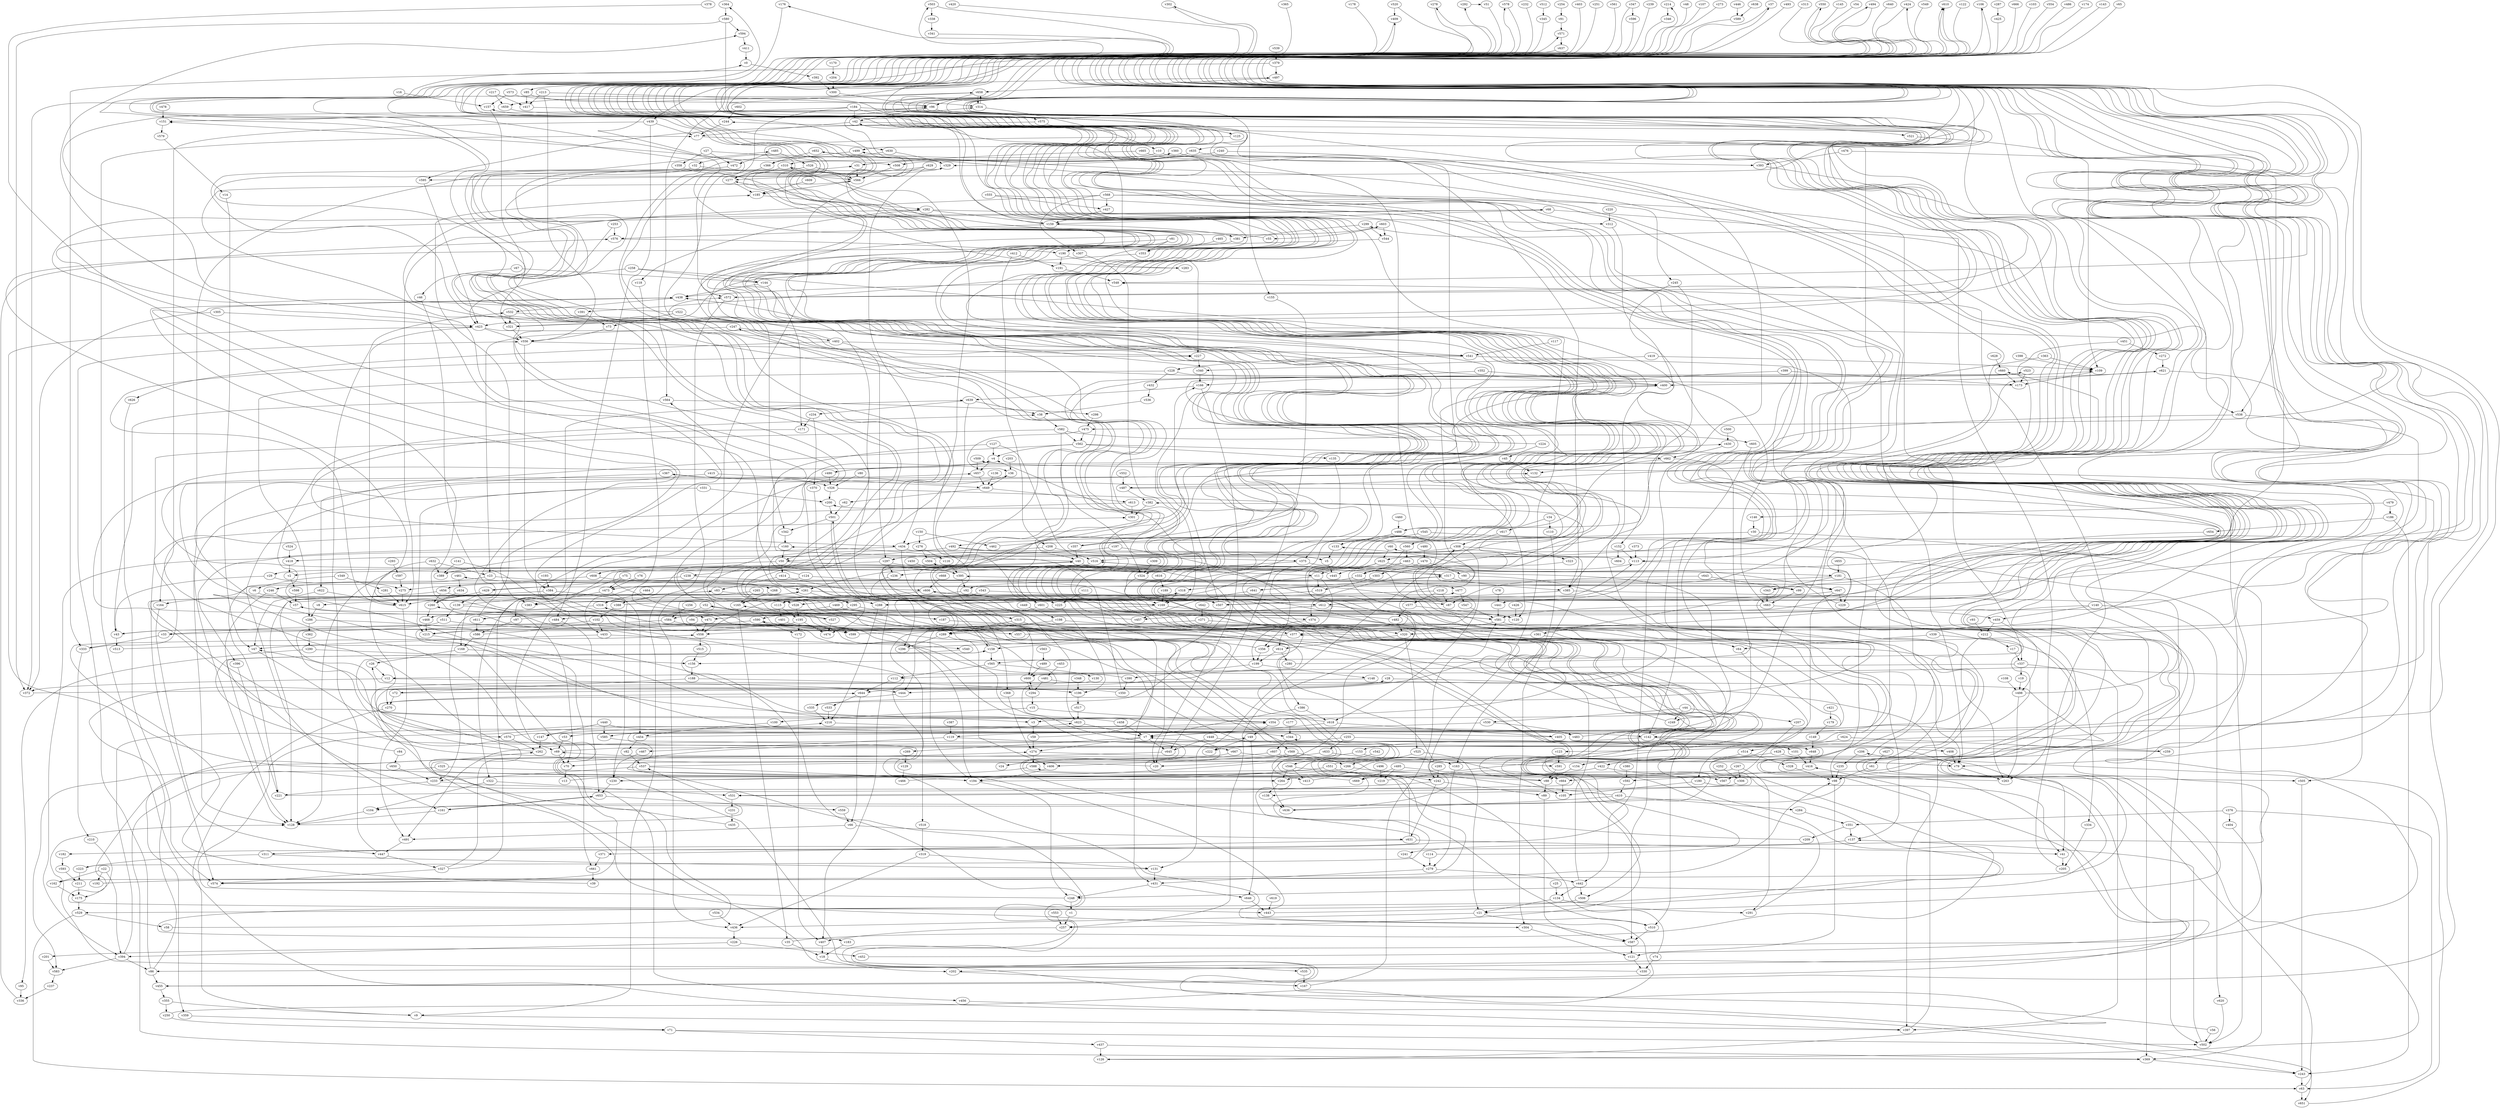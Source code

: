 // Benchmark game 991 - 670 vertices
// time_bound: 255
// targets: v458
digraph G {
    v0 [name="v0", player=0];
    v1 [name="v1", player=1];
    v2 [name="v2", player=0];
    v3 [name="v3", player=0];
    v4 [name="v4", player=0];
    v5 [name="v5", player=0];
    v6 [name="v6", player=0];
    v7 [name="v7", player=0];
    v8 [name="v8", player=1];
    v9 [name="v9", player=1];
    v10 [name="v10", player=1];
    v11 [name="v11", player=1];
    v12 [name="v12", player=1];
    v13 [name="v13", player=1];
    v14 [name="v14", player=0];
    v15 [name="v15", player=0];
    v16 [name="v16", player=1];
    v17 [name="v17", player=1];
    v18 [name="v18", player=1];
    v19 [name="v19", player=1];
    v20 [name="v20", player=0];
    v21 [name="v21", player=0];
    v22 [name="v22", player=1];
    v23 [name="v23", player=1];
    v24 [name="v24", player=1];
    v25 [name="v25", player=0];
    v26 [name="v26", player=0];
    v27 [name="v27", player=0];
    v28 [name="v28", player=0];
    v29 [name="v29", player=1];
    v30 [name="v30", player=1];
    v31 [name="v31", player=0];
    v32 [name="v32", player=1];
    v33 [name="v33", player=1];
    v34 [name="v34", player=0];
    v35 [name="v35", player=1];
    v36 [name="v36", player=1];
    v37 [name="v37", player=0];
    v38 [name="v38", player=1];
    v39 [name="v39", player=1];
    v40 [name="v40", player=0];
    v41 [name="v41", player=0];
    v42 [name="v42", player=1];
    v43 [name="v43", player=1];
    v44 [name="v44", player=0];
    v45 [name="v45", player=0];
    v46 [name="v46", player=0];
    v47 [name="v47", player=1];
    v48 [name="v48", player=0];
    v49 [name="v49", player=0];
    v50 [name="v50", player=1];
    v51 [name="v51", player=0];
    v52 [name="v52", player=1];
    v53 [name="v53", player=1];
    v54 [name="v54", player=0];
    v55 [name="v55", player=0];
    v56 [name="v56", player=1];
    v57 [name="v57", player=0];
    v58 [name="v58", player=0];
    v59 [name="v59", player=0];
    v60 [name="v60", player=1];
    v61 [name="v61", player=1];
    v62 [name="v62", player=0];
    v63 [name="v63", player=1];
    v64 [name="v64", player=0];
    v65 [name="v65", player=1];
    v66 [name="v66", player=0];
    v67 [name="v67", player=1];
    v68 [name="v68", player=1];
    v69 [name="v69", player=1];
    v70 [name="v70", player=1];
    v71 [name="v71", player=0];
    v72 [name="v72", player=1];
    v73 [name="v73", player=0];
    v74 [name="v74", player=1];
    v75 [name="v75", player=1];
    v76 [name="v76", player=0];
    v77 [name="v77", player=1];
    v78 [name="v78", player=0];
    v79 [name="v79", player=0];
    v80 [name="v80", player=1];
    v81 [name="v81", player=0];
    v82 [name="v82", player=1];
    v83 [name="v83", player=0];
    v84 [name="v84", player=0];
    v85 [name="v85", player=0];
    v86 [name="v86", player=1];
    v87 [name="v87", player=1];
    v88 [name="v88", player=1];
    v89 [name="v89", player=0];
    v90 [name="v90", player=0];
    v91 [name="v91", player=1];
    v92 [name="v92", player=1];
    v93 [name="v93", player=1];
    v94 [name="v94", player=1];
    v95 [name="v95", player=0];
    v96 [name="v96", player=1];
    v97 [name="v97", player=0];
    v98 [name="v98", player=0];
    v99 [name="v99", player=0];
    v100 [name="v100", player=1];
    v101 [name="v101", player=1];
    v102 [name="v102", player=1];
    v103 [name="v103", player=1];
    v104 [name="v104", player=1];
    v105 [name="v105", player=1];
    v106 [name="v106", player=1];
    v107 [name="v107", player=1];
    v108 [name="v108", player=1];
    v109 [name="v109", player=1];
    v110 [name="v110", player=1];
    v111 [name="v111", player=0];
    v112 [name="v112", player=1];
    v113 [name="v113", player=1];
    v114 [name="v114", player=1];
    v115 [name="v115", player=1];
    v116 [name="v116", player=1];
    v117 [name="v117", player=0];
    v118 [name="v118", player=0];
    v119 [name="v119", player=1];
    v120 [name="v120", player=1];
    v121 [name="v121", player=1];
    v122 [name="v122", player=1];
    v123 [name="v123", player=1];
    v124 [name="v124", player=0];
    v125 [name="v125", player=1];
    v126 [name="v126", player=0];
    v127 [name="v127", player=1];
    v128 [name="v128", player=0];
    v129 [name="v129", player=1];
    v130 [name="v130", player=0];
    v131 [name="v131", player=0];
    v132 [name="v132", player=0];
    v133 [name="v133", player=1];
    v134 [name="v134", player=0];
    v135 [name="v135", player=0];
    v136 [name="v136", player=1];
    v137 [name="v137", player=0];
    v138 [name="v138", player=0];
    v139 [name="v139", player=0];
    v140 [name="v140", player=1];
    v141 [name="v141", player=0];
    v142 [name="v142", player=1];
    v143 [name="v143", player=1];
    v144 [name="v144", player=1];
    v145 [name="v145", player=1];
    v146 [name="v146", player=0];
    v147 [name="v147", player=1];
    v148 [name="v148", player=0];
    v149 [name="v149", player=0];
    v150 [name="v150", player=0];
    v151 [name="v151", player=1];
    v152 [name="v152", player=1];
    v153 [name="v153", player=1];
    v154 [name="v154", player=0];
    v155 [name="v155", player=0];
    v156 [name="v156", player=0];
    v157 [name="v157", player=0];
    v158 [name="v158", player=0];
    v159 [name="v159", player=1];
    v160 [name="v160", player=1];
    v161 [name="v161", player=0];
    v162 [name="v162", player=1];
    v163 [name="v163", player=1];
    v164 [name="v164", player=0];
    v165 [name="v165", player=0];
    v166 [name="v166", player=0];
    v167 [name="v167", player=0];
    v168 [name="v168", player=0];
    v169 [name="v169", player=0];
    v170 [name="v170", player=1];
    v171 [name="v171", player=0];
    v172 [name="v172", player=0];
    v173 [name="v173", player=1];
    v174 [name="v174", player=0];
    v175 [name="v175", player=0];
    v176 [name="v176", player=1];
    v177 [name="v177", player=0];
    v178 [name="v178", player=0];
    v179 [name="v179", player=1];
    v180 [name="v180", player=0];
    v181 [name="v181", player=0];
    v182 [name="v182", player=1];
    v183 [name="v183", player=1];
    v184 [name="v184", player=0];
    v185 [name="v185", player=1];
    v186 [name="v186", player=0];
    v187 [name="v187", player=1];
    v188 [name="v188", player=0];
    v189 [name="v189", player=0];
    v190 [name="v190", player=1];
    v191 [name="v191", player=1];
    v192 [name="v192", player=0];
    v193 [name="v193", player=1];
    v194 [name="v194", player=1];
    v195 [name="v195", player=0];
    v196 [name="v196", player=0];
    v197 [name="v197", player=1];
    v198 [name="v198", player=0];
    v199 [name="v199", player=1];
    v200 [name="v200", player=0];
    v201 [name="v201", player=0];
    v202 [name="v202", player=1];
    v203 [name="v203", player=0];
    v204 [name="v204", player=1];
    v205 [name="v205", player=1];
    v206 [name="v206", player=0];
    v207 [name="v207", player=1];
    v208 [name="v208", player=1];
    v209 [name="v209", player=1];
    v210 [name="v210", player=1];
    v211 [name="v211", player=1];
    v212 [name="v212", player=1];
    v213 [name="v213", player=0];
    v214 [name="v214", player=0];
    v215 [name="v215", player=0];
    v216 [name="v216", player=1];
    v217 [name="v217", player=1];
    v218 [name="v218", player=1];
    v219 [name="v219", player=0];
    v220 [name="v220", player=0];
    v221 [name="v221", player=0];
    v222 [name="v222", player=0];
    v223 [name="v223", player=0];
    v224 [name="v224", player=1];
    v225 [name="v225", player=1];
    v226 [name="v226", player=1];
    v227 [name="v227", player=1];
    v228 [name="v228", player=0];
    v229 [name="v229", player=1];
    v230 [name="v230", player=1];
    v231 [name="v231", player=0];
    v232 [name="v232", player=0];
    v233 [name="v233", player=1];
    v234 [name="v234", player=0];
    v235 [name="v235", player=0];
    v236 [name="v236", player=1];
    v237 [name="v237", player=0];
    v238 [name="v238", player=0];
    v239 [name="v239", player=0];
    v240 [name="v240", player=1];
    v241 [name="v241", player=0];
    v242 [name="v242", player=1];
    v243 [name="v243", player=1];
    v244 [name="v244", player=0];
    v245 [name="v245", player=1];
    v246 [name="v246", player=0];
    v247 [name="v247", player=1];
    v248 [name="v248", player=0];
    v249 [name="v249", player=1];
    v250 [name="v250", player=1];
    v251 [name="v251", player=0];
    v252 [name="v252", player=1];
    v253 [name="v253", player=0];
    v254 [name="v254", player=1];
    v255 [name="v255", player=0];
    v256 [name="v256", player=0];
    v257 [name="v257", player=0];
    v258 [name="v258", player=0];
    v259 [name="v259", player=1];
    v260 [name="v260", player=1];
    v261 [name="v261", player=0];
    v262 [name="v262", player=1];
    v263 [name="v263", player=0];
    v264 [name="v264", player=1];
    v265 [name="v265", player=1];
    v266 [name="v266", player=0];
    v267 [name="v267", player=0];
    v268 [name="v268", player=0];
    v269 [name="v269", player=0];
    v270 [name="v270", player=0];
    v271 [name="v271", player=1];
    v272 [name="v272", player=0];
    v273 [name="v273", player=0];
    v274 [name="v274", player=0];
    v275 [name="v275", player=0];
    v276 [name="v276", player=0];
    v277 [name="v277", player=0];
    v278 [name="v278", player=1];
    v279 [name="v279", player=1];
    v280 [name="v280", player=1];
    v281 [name="v281", player=0];
    v282 [name="v282", player=0];
    v283 [name="v283", player=1];
    v284 [name="v284", player=1];
    v285 [name="v285", player=0];
    v286 [name="v286", player=0];
    v287 [name="v287", player=0];
    v288 [name="v288", player=0];
    v289 [name="v289", player=0];
    v290 [name="v290", player=1];
    v291 [name="v291", player=1];
    v292 [name="v292", player=1];
    v293 [name="v293", player=1];
    v294 [name="v294", player=0];
    v295 [name="v295", player=1];
    v296 [name="v296", player=0];
    v297 [name="v297", player=0];
    v298 [name="v298", player=0];
    v299 [name="v299", player=0];
    v300 [name="v300", player=1];
    v301 [name="v301", player=0];
    v302 [name="v302", player=1];
    v303 [name="v303", player=1];
    v304 [name="v304", player=1];
    v305 [name="v305", player=1];
    v306 [name="v306", player=1];
    v307 [name="v307", player=1];
    v308 [name="v308", player=1];
    v309 [name="v309", player=0];
    v310 [name="v310", player=0];
    v311 [name="v311", player=0];
    v312 [name="v312", player=1];
    v313 [name="v313", player=1];
    v314 [name="v314", player=1];
    v315 [name="v315", player=0];
    v316 [name="v316", player=1];
    v317 [name="v317", player=0];
    v318 [name="v318", player=1];
    v319 [name="v319", player=0];
    v320 [name="v320", player=0];
    v321 [name="v321", player=1];
    v322 [name="v322", player=0];
    v323 [name="v323", player=0];
    v324 [name="v324", player=0];
    v325 [name="v325", player=0];
    v326 [name="v326", player=1];
    v327 [name="v327", player=0];
    v328 [name="v328", player=1];
    v329 [name="v329", player=1];
    v330 [name="v330", player=1];
    v331 [name="v331", player=1];
    v332 [name="v332", player=1];
    v333 [name="v333", player=1];
    v334 [name="v334", player=0];
    v335 [name="v335", player=0];
    v336 [name="v336", player=1];
    v337 [name="v337", player=0];
    v338 [name="v338", player=0];
    v339 [name="v339", player=0];
    v340 [name="v340", player=0];
    v341 [name="v341", player=0];
    v342 [name="v342", player=0];
    v343 [name="v343", player=1];
    v344 [name="v344", player=1];
    v345 [name="v345", player=0];
    v346 [name="v346", player=0];
    v347 [name="v347", player=1];
    v348 [name="v348", player=1];
    v349 [name="v349", player=1];
    v350 [name="v350", player=1];
    v351 [name="v351", player=0];
    v352 [name="v352", player=0];
    v353 [name="v353", player=0];
    v354 [name="v354", player=0];
    v355 [name="v355", player=0];
    v356 [name="v356", player=0];
    v357 [name="v357", player=1];
    v358 [name="v358", player=0];
    v359 [name="v359", player=0];
    v360 [name="v360", player=0];
    v361 [name="v361", player=1];
    v362 [name="v362", player=1];
    v363 [name="v363", player=1];
    v364 [name="v364", player=0];
    v365 [name="v365", player=0];
    v366 [name="v366", player=0];
    v367 [name="v367", player=1];
    v368 [name="v368", player=0];
    v369 [name="v369", player=0];
    v370 [name="v370", player=1];
    v371 [name="v371", player=0];
    v372 [name="v372", player=0];
    v373 [name="v373", player=0];
    v374 [name="v374", player=0];
    v375 [name="v375", player=0];
    v376 [name="v376", player=1];
    v377 [name="v377", player=1];
    v378 [name="v378", player=1];
    v379 [name="v379", player=1];
    v380 [name="v380", player=1];
    v381 [name="v381", player=0];
    v382 [name="v382", player=1];
    v383 [name="v383", player=1];
    v384 [name="v384", player=0];
    v385 [name="v385", player=1];
    v386 [name="v386", player=0];
    v387 [name="v387", player=0];
    v388 [name="v388", player=0];
    v389 [name="v389", player=1];
    v390 [name="v390", player=1];
    v391 [name="v391", player=0];
    v392 [name="v392", player=0];
    v393 [name="v393", player=0];
    v394 [name="v394", player=0];
    v395 [name="v395", player=0];
    v396 [name="v396", player=1];
    v397 [name="v397", player=1];
    v398 [name="v398", player=0];
    v399 [name="v399", player=0];
    v400 [name="v400", player=0];
    v401 [name="v401", player=0];
    v402 [name="v402", player=0];
    v403 [name="v403", player=1];
    v404 [name="v404", player=0];
    v405 [name="v405", player=1];
    v406 [name="v406", player=1];
    v407 [name="v407", player=0];
    v408 [name="v408", player=0];
    v409 [name="v409", player=0];
    v410 [name="v410", player=1];
    v411 [name="v411", player=0];
    v412 [name="v412", player=1];
    v413 [name="v413", player=0];
    v414 [name="v414", player=1];
    v415 [name="v415", player=1];
    v416 [name="v416", player=0];
    v417 [name="v417", player=1];
    v418 [name="v418", player=1];
    v419 [name="v419", player=0];
    v420 [name="v420", player=1];
    v421 [name="v421", player=1];
    v422 [name="v422", player=0];
    v423 [name="v423", player=1];
    v424 [name="v424", player=0];
    v425 [name="v425", player=0];
    v426 [name="v426", player=1];
    v427 [name="v427", player=0];
    v428 [name="v428", player=0];
    v429 [name="v429", player=1];
    v430 [name="v430", player=1];
    v431 [name="v431", player=0];
    v432 [name="v432", player=1];
    v433 [name="v433", player=0];
    v434 [name="v434", player=0];
    v435 [name="v435", player=0];
    v436 [name="v436", player=1];
    v437 [name="v437", player=0];
    v438 [name="v438", player=1];
    v439 [name="v439", player=1];
    v440 [name="v440", player=1];
    v441 [name="v441", player=1];
    v442 [name="v442", player=1];
    v443 [name="v443", player=0];
    v444 [name="v444", player=0];
    v445 [name="v445", player=0];
    v446 [name="v446", player=1];
    v447 [name="v447", player=1];
    v448 [name="v448", player=0];
    v449 [name="v449", player=1];
    v450 [name="v450", player=1];
    v451 [name="v451", player=0];
    v452 [name="v452", player=1];
    v453 [name="v453", player=1];
    v454 [name="v454", player=0];
    v455 [name="v455", player=0];
    v456 [name="v456", player=0];
    v457 [name="v457", player=0];
    v458 [name="v458", player=1, target=1];
    v459 [name="v459", player=1];
    v460 [name="v460", player=1];
    v461 [name="v461", player=1];
    v462 [name="v462", player=0];
    v463 [name="v463", player=1];
    v464 [name="v464", player=0];
    v465 [name="v465", player=1];
    v466 [name="v466", player=0];
    v467 [name="v467", player=1];
    v468 [name="v468", player=1];
    v469 [name="v469", player=1];
    v470 [name="v470", player=0];
    v471 [name="v471", player=0];
    v472 [name="v472", player=1];
    v473 [name="v473", player=1];
    v474 [name="v474", player=0];
    v475 [name="v475", player=1];
    v476 [name="v476", player=1];
    v477 [name="v477", player=0];
    v478 [name="v478", player=1];
    v479 [name="v479", player=1];
    v480 [name="v480", player=1];
    v481 [name="v481", player=0];
    v482 [name="v482", player=1];
    v483 [name="v483", player=0];
    v484 [name="v484", player=0];
    v485 [name="v485", player=0];
    v486 [name="v486", player=1];
    v487 [name="v487", player=1];
    v488 [name="v488", player=0];
    v489 [name="v489", player=0];
    v490 [name="v490", player=0];
    v491 [name="v491", player=0];
    v492 [name="v492", player=0];
    v493 [name="v493", player=0];
    v494 [name="v494", player=1];
    v495 [name="v495", player=1];
    v496 [name="v496", player=1];
    v497 [name="v497", player=0];
    v498 [name="v498", player=1];
    v499 [name="v499", player=0];
    v500 [name="v500", player=1];
    v501 [name="v501", player=0];
    v502 [name="v502", player=1];
    v503 [name="v503", player=1];
    v504 [name="v504", player=0];
    v505 [name="v505", player=1];
    v506 [name="v506", player=0];
    v507 [name="v507", player=0];
    v508 [name="v508", player=0];
    v509 [name="v509", player=0];
    v510 [name="v510", player=0];
    v511 [name="v511", player=1];
    v512 [name="v512", player=1];
    v513 [name="v513", player=1];
    v514 [name="v514", player=0];
    v515 [name="v515", player=1];
    v516 [name="v516", player=1];
    v517 [name="v517", player=0];
    v518 [name="v518", player=1];
    v519 [name="v519", player=1];
    v520 [name="v520", player=0];
    v521 [name="v521", player=0];
    v522 [name="v522", player=1];
    v523 [name="v523", player=1];
    v524 [name="v524", player=0];
    v525 [name="v525", player=0];
    v526 [name="v526", player=0];
    v527 [name="v527", player=0];
    v528 [name="v528", player=0];
    v529 [name="v529", player=1];
    v530 [name="v530", player=0];
    v531 [name="v531", player=1];
    v532 [name="v532", player=0];
    v533 [name="v533", player=1];
    v534 [name="v534", player=1];
    v535 [name="v535", player=0];
    v536 [name="v536", player=1];
    v537 [name="v537", player=1];
    v538 [name="v538", player=1];
    v539 [name="v539", player=0];
    v540 [name="v540", player=1];
    v541 [name="v541", player=1];
    v542 [name="v542", player=1];
    v543 [name="v543", player=1];
    v544 [name="v544", player=1];
    v545 [name="v545", player=1];
    v546 [name="v546", player=1];
    v547 [name="v547", player=1];
    v548 [name="v548", player=0];
    v549 [name="v549", player=0];
    v550 [name="v550", player=0];
    v551 [name="v551", player=0];
    v552 [name="v552", player=0];
    v553 [name="v553", player=1];
    v554 [name="v554", player=0];
    v555 [name="v555", player=1];
    v556 [name="v556", player=0];
    v557 [name="v557", player=0];
    v558 [name="v558", player=0];
    v559 [name="v559", player=0];
    v560 [name="v560", player=1];
    v561 [name="v561", player=1];
    v562 [name="v562", player=1];
    v563 [name="v563", player=1];
    v564 [name="v564", player=1];
    v565 [name="v565", player=1];
    v566 [name="v566", player=1];
    v567 [name="v567", player=1];
    v568 [name="v568", player=0];
    v569 [name="v569", player=0];
    v570 [name="v570", player=1];
    v571 [name="v571", player=1];
    v572 [name="v572", player=0];
    v573 [name="v573", player=1];
    v574 [name="v574", player=0];
    v575 [name="v575", player=0];
    v576 [name="v576", player=0];
    v577 [name="v577", player=1];
    v578 [name="v578", player=0];
    v579 [name="v579", player=0];
    v580 [name="v580", player=0];
    v581 [name="v581", player=1];
    v582 [name="v582", player=1];
    v583 [name="v583", player=0];
    v584 [name="v584", player=1];
    v585 [name="v585", player=0];
    v586 [name="v586", player=1];
    v587 [name="v587", player=0];
    v588 [name="v588", player=1];
    v589 [name="v589", player=0];
    v590 [name="v590", player=1];
    v591 [name="v591", player=0];
    v592 [name="v592", player=1];
    v593 [name="v593", player=0];
    v594 [name="v594", player=0];
    v595 [name="v595", player=0];
    v596 [name="v596", player=0];
    v597 [name="v597", player=1];
    v598 [name="v598", player=0];
    v599 [name="v599", player=1];
    v600 [name="v600", player=0];
    v601 [name="v601", player=0];
    v602 [name="v602", player=1];
    v603 [name="v603", player=0];
    v604 [name="v604", player=1];
    v605 [name="v605", player=0];
    v606 [name="v606", player=0];
    v607 [name="v607", player=0];
    v608 [name="v608", player=1];
    v609 [name="v609", player=1];
    v610 [name="v610", player=0];
    v611 [name="v611", player=0];
    v612 [name="v612", player=1];
    v613 [name="v613", player=1];
    v614 [name="v614", player=0];
    v615 [name="v615", player=0];
    v616 [name="v616", player=1];
    v617 [name="v617", player=1];
    v618 [name="v618", player=0];
    v619 [name="v619", player=0];
    v620 [name="v620", player=0];
    v621 [name="v621", player=1];
    v622 [name="v622", player=1];
    v623 [name="v623", player=0];
    v624 [name="v624", player=1];
    v625 [name="v625", player=1];
    v626 [name="v626", player=1];
    v627 [name="v627", player=1];
    v628 [name="v628", player=1];
    v629 [name="v629", player=0];
    v630 [name="v630", player=1];
    v631 [name="v631", player=1];
    v632 [name="v632", player=0];
    v633 [name="v633", player=0];
    v634 [name="v634", player=0];
    v635 [name="v635", player=1];
    v636 [name="v636", player=0];
    v637 [name="v637", player=1];
    v638 [name="v638", player=1];
    v639 [name="v639", player=1];
    v640 [name="v640", player=0];
    v641 [name="v641", player=0];
    v642 [name="v642", player=1];
    v643 [name="v643", player=1];
    v644 [name="v644", player=1];
    v645 [name="v645", player=0];
    v646 [name="v646", player=1];
    v647 [name="v647", player=1];
    v648 [name="v648", player=0];
    v649 [name="v649", player=0];
    v650 [name="v650", player=1];
    v651 [name="v651", player=0];
    v652 [name="v652", player=0];
    v653 [name="v653", player=0];
    v654 [name="v654", player=0];
    v655 [name="v655", player=1];
    v656 [name="v656", player=0];
    v657 [name="v657", player=1];
    v658 [name="v658", player=0];
    v659 [name="v659", player=1];
    v660 [name="v660", player=0];
    v661 [name="v661", player=1];
    v662 [name="v662", player=0];
    v663 [name="v663", player=0];
    v664 [name="v664", player=0];
    v665 [name="v665", player=1];
    v666 [name="v666", player=1];
    v667 [name="v667", player=1];
    v668 [name="v668", player=0];
    v669 [name="v669", player=1];

    v0 -> v392;
    v1 -> v257;
    v2 -> v598;
    v3 -> v59;
    v4 -> v657;
    v5 -> v445;
    v6 -> v531 [constraint="t mod 2 == 0"];
    v7 -> v274;
    v8 -> v286;
    v9 -> v397;
    v10 -> v385;
    v11 -> v318;
    v12 -> v372;
    v13 -> v485 [constraint="t < 11"];
    v14 -> v47;
    v15 -> v100;
    v16 -> v157;
    v17 -> v337;
    v18 -> v202;
    v19 -> v498;
    v20 -> v261 [constraint="t < 13"];
    v21 -> v510;
    v22 -> v162;
    v23 -> v268;
    v24 -> v504 [constraint="t < 11"];
    v25 -> v134;
    v26 -> v12;
    v27 -> v3 [constraint="t >= 4"];
    v28 -> v644;
    v29 -> v275;
    v30 -> v560;
    v31 -> v566;
    v32 -> v128;
    v33 -> v333;
    v34 -> v110;
    v35 -> v310 [constraint="t mod 5 == 4"];
    v36 -> v649;
    v37 -> v236 [constraint="t < 14"];
    v38 -> v582;
    v39 -> v558 [constraint="t mod 3 == 1"];
    v40 -> v96 [constraint="t < 6"];
    v41 -> v205;
    v42 -> v79;
    v43 -> v513;
    v44 -> v530;
    v45 -> v132;
    v46 -> v168;
    v47 -> v304 [constraint="t mod 2 == 0"];
    v48 -> v85 [constraint="t mod 5 == 4"];
    v49 -> v222;
    v50 -> v608;
    v51 -> v43 [constraint="t < 6"];
    v52 -> v527;
    v53 -> v69;
    v54 -> v343 [constraint="t >= 2"];
    v55 -> v151 [constraint="t mod 3 == 0"];
    v56 -> v49 [constraint="t >= 1"];
    v57 -> v162 [constraint="t < 8"];
    v58 -> v317 [constraint="t mod 4 == 3"];
    v59 -> v40 [constraint="t mod 2 == 0"];
    v60 -> v625;
    v61 -> v98;
    v62 -> v501;
    v63 -> v299 [constraint="t mod 4 == 3"];
    v64 -> v53 [constraint="t < 11"];
    v65 -> v514 [constraint="t >= 4"];
    v66 -> v631;
    v67 -> v46;
    v68 -> v263;
    v69 -> v516 [constraint="t mod 3 == 0"];
    v70 -> v13;
    v71 -> v437;
    v72 -> v165 [constraint="t >= 4"];
    v73 -> v556;
    v74 -> v57 [constraint="t < 7"];
    v75 -> v322;
    v76 -> v473;
    v77 -> v630;
    v78 -> v441;
    v79 -> v263;
    v80 -> v326;
    v81 -> v444 [constraint="t < 6"];
    v82 -> v537;
    v83 -> v128;
    v84 -> v158 [constraint="t >= 3"];
    v85 -> v417;
    v86 -> v28 [constraint="t < 6"];
    v87 -> v292 [constraint="t < 6"];
    v88 -> v423 [constraint="t mod 2 == 1"];
    v89 -> v587;
    v90 -> v86 [constraint="t >= 5"];
    v91 -> v571;
    v92 -> v165;
    v93 -> v212;
    v94 -> v509 [constraint="t >= 4"];
    v95 -> v336;
    v96 -> v508 [constraint="t mod 4 == 3"];
    v97 -> v282 [constraint="t >= 2"];
    v98 -> v121;
    v99 -> v663;
    v100 -> v454;
    v101 -> v416;
    v102 -> v651 [constraint="t >= 1"];
    v103 -> v475 [constraint="t >= 1"];
    v104 -> v316 [constraint="t >= 2"];
    v105 -> v83 [constraint="t mod 5 == 3"];
    v106 -> v202 [constraint="t mod 4 == 2"];
    v107 -> v321 [constraint="t >= 1"];
    v108 -> v498;
    v109 -> v173;
    v110 -> v163;
    v111 -> v225;
    v112 -> v644;
    v113 -> v229;
    v114 -> v260 [constraint="t mod 4 == 3"];
    v115 -> v401;
    v116 -> v395;
    v117 -> v541;
    v118 -> v433;
    v119 -> v467;
    v120 -> v200 [constraint="t < 12"];
    v121 -> v330;
    v122 -> v641 [constraint="t mod 3 == 0"];
    v123 -> v591;
    v124 -> v594 [constraint="t >= 4"];
    v125 -> v257 [constraint="t < 6"];
    v126 -> v590 [constraint="t < 9"];
    v127 -> v295;
    v128 -> v537 [constraint="t < 10"];
    v129 -> v466;
    v130 -> v648 [constraint="t < 9"];
    v131 -> v431;
    v132 -> v528 [constraint="t mod 5 == 1"];
    v133 -> v5;
    v134 -> v291;
    v135 -> v375;
    v136 -> v649;
    v137 -> v241;
    v138 -> v636;
    v139 -> v36 [constraint="t >= 2"];
    v140 -> v558 [constraint="t < 9"];
    v141 -> v599 [constraint="t mod 4 == 0"];
    v142 -> v400 [constraint="t mod 5 == 0"];
    v143 -> v455 [constraint="t < 8"];
    v144 -> v171;
    v145 -> v595 [constraint="t < 5"];
    v146 -> v30;
    v147 -> v262;
    v148 -> v408 [constraint="t >= 5"];
    v149 -> v648;
    v150 -> v276;
    v151 -> v579;
    v152 -> v604;
    v153 -> v20;
    v154 -> v88;
    v155 -> v645;
    v156 -> v188;
    v157 -> v321;
    v158 -> v501 [constraint="t >= 3"];
    v159 -> v381;
    v160 -> v396;
    v161 -> v653;
    v162 -> v175;
    v163 -> v279;
    v164 -> v447;
    v165 -> v35;
    v166 -> v639;
    v167 -> v581;
    v168 -> v661;
    v169 -> v581;
    v170 -> v204;
    v171 -> v434 [constraint="t >= 4"];
    v172 -> v407;
    v173 -> v0 [constraint="t >= 2"];
    v174 -> v12 [constraint="t mod 5 == 0"];
    v175 -> v529;
    v176 -> v112 [constraint="t mod 2 == 0"];
    v177 -> v344;
    v178 -> v391 [constraint="t < 14"];
    v179 -> v149;
    v180 -> v41;
    v181 -> v510 [constraint="t mod 3 == 1"];
    v182 -> v593;
    v183 -> v18;
    v184 -> v42;
    v185 -> v282;
    v186 -> v243;
    v187 -> v156 [constraint="t mod 4 == 3"];
    v188 -> v196;
    v189 -> v169;
    v190 -> v283;
    v191 -> v548;
    v192 -> v98 [constraint="t mod 5 == 3"];
    v193 -> v384;
    v194 -> v438;
    v195 -> v535 [constraint="t >= 3"];
    v196 -> v517;
    v197 -> v297;
    v198 -> v377;
    v199 -> v148;
    v200 -> v501;
    v201 -> v583;
    v202 -> v167;
    v203 -> v36;
    v204 -> v300;
    v205 -> v548;
    v206 -> v235;
    v207 -> v567;
    v208 -> v5;
    v209 -> v329 [constraint="t >= 3"];
    v210 -> v175;
    v211 -> v175;
    v212 -> v263;
    v213 -> v556;
    v214 -> v346;
    v215 -> v3 [constraint="t >= 2"];
    v216 -> v142;
    v217 -> v659;
    v218 -> v87;
    v219 -> v314 [constraint="t < 12"];
    v220 -> v312;
    v221 -> v461 [constraint="t mod 5 == 0"];
    v222 -> v658 [constraint="t >= 3"];
    v223 -> v477 [constraint="t mod 3 == 2"];
    v224 -> v109 [constraint="t mod 2 == 1"];
    v225 -> v196;
    v226 -> v394;
    v227 -> v340;
    v228 -> v663;
    v229 -> v652 [constraint="t < 11"];
    v230 -> v382 [constraint="t mod 5 == 3"];
    v231 -> v435;
    v232 -> v488 [constraint="t < 15"];
    v233 -> v221;
    v234 -> v370;
    v235 -> v98;
    v236 -> v368;
    v237 -> v336;
    v238 -> v429;
    v239 -> v499 [constraint="t < 7"];
    v240 -> v442;
    v241 -> v279;
    v242 -> v89;
    v243 -> v63;
    v244 -> v77;
    v245 -> v455 [constraint="t mod 4 == 3"];
    v246 -> v57;
    v247 -> v23;
    v248 -> v623 [constraint="t mod 4 == 3"];
    v249 -> v430 [constraint="t >= 3"];
    v250 -> v438 [constraint="t mod 3 == 0"];
    v251 -> v104 [constraint="t >= 2"];
    v252 -> v306;
    v253 -> v612 [constraint="t mod 5 == 0"];
    v254 -> v91;
    v255 -> v633;
    v256 -> v584;
    v257 -> v407;
    v258 -> v29 [constraint="t >= 5"];
    v259 -> v247 [constraint="t < 7"];
    v260 -> v383 [constraint="t < 14"];
    v261 -> v413 [constraint="t < 14"];
    v262 -> v47 [constraint="t < 10"];
    v263 -> v564 [constraint="t mod 3 == 0"];
    v264 -> v138;
    v265 -> v97;
    v266 -> v369;
    v267 -> v291;
    v268 -> v165;
    v269 -> v129;
    v270 -> v243 [constraint="t mod 4 == 3"];
    v271 -> v518;
    v272 -> v621;
    v273 -> v321 [constraint="t >= 5"];
    v274 -> v79;
    v275 -> v615;
    v276 -> v504;
    v277 -> v185;
    v278 -> v335 [constraint="t >= 4"];
    v279 -> v431;
    v280 -> v571 [constraint="t mod 2 == 0"];
    v281 -> v615;
    v282 -> v159;
    v283 -> v503 [constraint="t >= 1"];
    v284 -> v351;
    v285 -> v242;
    v286 -> v126 [constraint="t >= 1"];
    v287 -> v425;
    v288 -> v216;
    v289 -> v406;
    v290 -> v95;
    v291 -> v157 [constraint="t >= 1"];
    v292 -> v51 [constraint="t < 7"];
    v293 -> v597;
    v294 -> v15;
    v295 -> v611;
    v296 -> v106 [constraint="t >= 1"];
    v297 -> v236;
    v298 -> v475;
    v299 -> v381;
    v300 -> v96;
    v301 -> v4;
    v302 -> v541 [constraint="t < 11"];
    v303 -> v519;
    v304 -> v121;
    v305 -> v372;
    v306 -> v138 [constraint="t >= 3"];
    v307 -> v169;
    v308 -> v50;
    v309 -> v324;
    v310 -> v277;
    v311 -> v610 [constraint="t < 10"];
    v312 -> v385;
    v313 -> v572 [constraint="t < 5"];
    v314 -> v10;
    v315 -> v289;
    v316 -> v471;
    v317 -> v238 [constraint="t < 13"];
    v318 -> v169;
    v319 -> v131;
    v320 -> v614;
    v321 -> v556;
    v322 -> v531;
    v323 -> v142 [constraint="t < 11"];
    v324 -> v169;
    v325 -> v583;
    v326 -> v418 [constraint="t >= 1"];
    v327 -> v274;
    v328 -> v98;
    v329 -> v569 [constraint="t >= 2"];
    v330 -> v128 [constraint="t mod 2 == 1"];
    v331 -> v200;
    v332 -> v92;
    v333 -> v301 [constraint="t < 8"];
    v334 -> v205;
    v335 -> v216;
    v336 -> v576;
    v337 -> v397;
    v338 -> v341;
    v339 -> v334;
    v340 -> v166;
    v341 -> v565 [constraint="t mod 3 == 2"];
    v342 -> v160;
    v343 -> v663;
    v344 -> v344;
    v345 -> v115 [constraint="t >= 1"];
    v346 -> v659 [constraint="t >= 5"];
    v347 -> v113 [constraint="t mod 3 == 2"];
    v348 -> v196;
    v349 -> v281;
    v350 -> v26 [constraint="t >= 5"];
    v351 -> v137;
    v352 -> v400;
    v353 -> v423 [constraint="t >= 5"];
    v354 -> v277 [constraint="t mod 4 == 1"];
    v355 -> v250;
    v356 -> v318 [constraint="t mod 5 == 1"];
    v357 -> v302 [constraint="t >= 5"];
    v358 -> v400 [constraint="t mod 4 == 0"];
    v359 -> v71;
    v360 -> v120;
    v361 -> v356;
    v362 -> v290;
    v363 -> v361 [constraint="t < 10"];
    v364 -> v580;
    v365 -> v383 [constraint="t mod 4 == 0"];
    v366 -> v277;
    v367 -> v326;
    v368 -> v274;
    v369 -> v243;
    v370 -> v444;
    v371 -> v661;
    v372 -> v606 [constraint="t mod 4 == 1"];
    v373 -> v113;
    v374 -> v199;
    v375 -> v317;
    v376 -> v351;
    v377 -> v158;
    v378 -> v182 [constraint="t < 6"];
    v379 -> v497;
    v380 -> v592;
    v381 -> v354 [constraint="t mod 2 == 0"];
    v382 -> v301;
    v383 -> v113 [constraint="t mod 4 == 1"];
    v384 -> v8;
    v385 -> v502;
    v386 -> v618;
    v387 -> v119;
    v388 -> v214 [constraint="t mod 3 == 1"];
    v389 -> v308 [constraint="t mod 2 == 0"];
    v390 -> v68 [constraint="t < 10"];
    v391 -> v73;
    v392 -> v300;
    v393 -> v487 [constraint="t >= 2"];
    v394 -> v86;
    v395 -> v92;
    v396 -> v221;
    v397 -> v416;
    v398 -> v109;
    v399 -> v257;
    v400 -> v311 [constraint="t >= 3"];
    v401 -> v386 [constraint="t mod 5 == 2"];
    v402 -> v572 [constraint="t mod 2 == 0"];
    v403 -> v516 [constraint="t < 14"];
    v404 -> v201 [constraint="t mod 2 == 0"];
    v405 -> v38 [constraint="t mod 4 == 2"];
    v406 -> v194;
    v407 -> v18;
    v408 -> v79;
    v409 -> v289 [constraint="t mod 4 == 0"];
    v410 -> v360 [constraint="t >= 4"];
    v411 -> v0;
    v412 -> v208;
    v413 -> v318 [constraint="t >= 1"];
    v414 -> v83;
    v415 -> v649;
    v416 -> v592;
    v417 -> v656 [constraint="t >= 1"];
    v418 -> v2;
    v419 -> v340;
    v420 -> v215 [constraint="t mod 4 == 3"];
    v421 -> v179;
    v422 -> v567;
    v423 -> v242;
    v424 -> v625 [constraint="t < 10"];
    v425 -> v548 [constraint="t >= 2"];
    v426 -> v120;
    v427 -> v159;
    v428 -> v41;
    v429 -> v133 [constraint="t mod 3 == 1"];
    v430 -> v662;
    v431 -> v646;
    v432 -> v536;
    v433 -> v540;
    v434 -> v600;
    v435 -> v262 [constraint="t mod 2 == 1"];
    v436 -> v226;
    v437 -> v126;
    v438 -> v532;
    v439 -> v484;
    v440 -> v344;
    v441 -> v37 [constraint="t < 15"];
    v442 -> v377;
    v443 -> v395 [constraint="t >= 1"];
    v444 -> v483 [constraint="t < 14"];
    v445 -> v4 [constraint="t mod 3 == 0"];
    v446 -> v589;
    v447 -> v532;
    v448 -> v529 [constraint="t < 15"];
    v449 -> v198;
    v450 -> v395;
    v451 -> v507 [constraint="t >= 2"];
    v452 -> v621 [constraint="t < 12"];
    v453 -> v481;
    v454 -> v60 [constraint="t < 13"];
    v455 -> v355;
    v456 -> v397;
    v457 -> v657 [constraint="t < 8"];
    v458 -> v158 [constraint="t >= 1"];
    v459 -> v498;
    v460 -> v488;
    v461 -> v634;
    v462 -> v278 [constraint="t < 10"];
    v463 -> v261;
    v464 -> v316;
    v465 -> v353;
    v466 -> v566 [constraint="t < 9"];
    v467 -> v230;
    v468 -> v499 [constraint="t < 5"];
    v469 -> v494 [constraint="t mod 4 == 2"];
    v470 -> v303;
    v471 -> v558;
    v472 -> v50 [constraint="t mod 4 == 3"];
    v473 -> v383;
    v474 -> v33 [constraint="t < 13"];
    v475 -> v36 [constraint="t < 8"];
    v476 -> v393;
    v477 -> v547;
    v478 -> v151;
    v479 -> v146;
    v480 -> v470;
    v481 -> v222 [constraint="t < 7"];
    v482 -> v176 [constraint="t >= 5"];
    v483 -> v603 [constraint="t >= 2"];
    v484 -> v653;
    v485 -> v526;
    v486 -> v79 [constraint="t >= 1"];
    v487 -> v669 [constraint="t < 15"];
    v488 -> v367 [constraint="t >= 2"];
    v489 -> v600;
    v490 -> v326;
    v491 -> v447;
    v492 -> v40;
    v493 -> v441 [constraint="t mod 5 == 1"];
    v494 -> v635 [constraint="t mod 5 == 0"];
    v495 -> v219;
    v496 -> v219;
    v497 -> v658;
    v498 -> v244 [constraint="t < 5"];
    v499 -> v366;
    v500 -> v430;
    v501 -> v158;
    v502 -> v137;
    v503 -> v506 [constraint="t < 9"];
    v504 -> v578 [constraint="t < 10"];
    v505 -> v243;
    v506 -> v183 [constraint="t >= 1"];
    v507 -> v166;
    v508 -> v566;
    v509 -> v657;
    v510 -> v587;
    v511 -> v599;
    v512 -> v345;
    v513 -> v364 [constraint="t < 7"];
    v514 -> v154;
    v515 -> v156;
    v516 -> v317;
    v517 -> v623;
    v518 -> v319;
    v519 -> v115 [constraint="t >= 2"];
    v520 -> v611 [constraint="t mod 2 == 1"];
    v521 -> v109;
    v522 -> v68 [constraint="t >= 4"];
    v523 -> v2 [constraint="t mod 2 == 0"];
    v524 -> v418;
    v525 -> v266;
    v526 -> v335 [constraint="t >= 3"];
    v527 -> v474;
    v528 -> v195;
    v529 -> v58;
    v530 -> v7;
    v531 -> v231;
    v532 -> v538;
    v533 -> v216;
    v534 -> v436;
    v535 -> v167;
    v536 -> v38;
    v537 -> v31 [constraint="t mod 3 == 2"];
    v538 -> v510;
    v539 -> v379;
    v540 -> v570 [constraint="t mod 4 == 1"];
    v541 -> v228;
    v542 -> v546;
    v543 -> v507;
    v544 -> v434 [constraint="t >= 5"];
    v545 -> v357;
    v546 -> v242;
    v547 -> v581;
    v548 -> v438;
    v549 -> v490 [constraint="t < 14"];
    v550 -> v471 [constraint="t >= 4"];
    v551 -> v497 [constraint="t < 6"];
    v552 -> v487;
    v553 -> v257;
    v554 -> v492 [constraint="t mod 2 == 1"];
    v555 -> v115 [constraint="t < 9"];
    v556 -> v227;
    v557 -> v610 [constraint="t < 13"];
    v558 -> v515;
    v559 -> v66;
    v560 -> v332;
    v561 -> v473 [constraint="t mod 2 == 1"];
    v562 -> v662;
    v563 -> v489;
    v564 -> v298;
    v565 -> v130;
    v566 -> v185;
    v567 -> v88 [constraint="t >= 1"];
    v568 -> v427;
    v569 -> v406;
    v570 -> v409 [constraint="t < 5"];
    v571 -> v637;
    v572 -> v550 [constraint="t < 10"];
    v573 -> v157;
    v574 -> v660 [constraint="t < 9"];
    v575 -> v125;
    v576 -> v190;
    v577 -> v120;
    v578 -> v99 [constraint="t mod 2 == 1"];
    v579 -> v14;
    v580 -> v564;
    v581 -> v377;
    v582 -> v574;
    v583 -> v237;
    v584 -> v215;
    v585 -> v587 [constraint="t >= 4"];
    v586 -> v438 [constraint="t >= 1"];
    v587 -> v121;
    v588 -> v230;
    v589 -> v468 [constraint="t >= 1"];
    v590 -> v33;
    v591 -> v88;
    v592 -> v410;
    v593 -> v211;
    v594 -> v411;
    v595 -> v423;
    v596 -> v439 [constraint="t >= 5"];
    v597 -> v275;
    v598 -> v57;
    v599 -> v424 [constraint="t mod 4 == 2"];
    v600 -> v294;
    v601 -> v636;
    v602 -> v244;
    v603 -> v544;
    v604 -> v523 [constraint="t mod 4 == 2"];
    v605 -> v142;
    v606 -> v528;
    v607 -> v79;
    v608 -> v261;
    v609 -> v185;
    v610 -> v490 [constraint="t mod 2 == 1"];
    v611 -> v185;
    v612 -> v457;
    v613 -> v574 [constraint="t mod 5 == 1"];
    v614 -> v199;
    v615 -> v227 [constraint="t < 13"];
    v616 -> v189;
    v617 -> v308;
    v618 -> v644 [constraint="t < 8"];
    v619 -> v443;
    v620 -> v502;
    v621 -> v502;
    v622 -> v47;
    v623 -> v132 [constraint="t >= 5"];
    v624 -> v123;
    v625 -> v249;
    v626 -> v574;
    v627 -> v61;
    v628 -> v660;
    v629 -> v277;
    v630 -> v329;
    v631 -> v371;
    v632 -> v270;
    v633 -> v163;
    v634 -> v260;
    v635 -> v508;
    v636 -> v69 [constraint="t mod 3 == 1"];
    v637 -> v585 [constraint="t < 8"];
    v638 -> v589 [constraint="t mod 4 == 1"];
    v639 -> v38;
    v640 -> v21 [constraint="t >= 4"];
    v641 -> v457;
    v642 -> v271;
    v643 -> v99;
    v644 -> v66;
    v645 -> v443 [constraint="t < 9"];
    v646 -> v443;
    v647 -> v612;
    v648 -> v416;
    v649 -> v613;
    v650 -> v233;
    v651 -> v206 [constraint="t mod 3 == 1"];
    v652 -> v147 [constraint="t >= 1"];
    v653 -> v161;
    v654 -> v248 [constraint="t < 9"];
    v655 -> v181;
    v656 -> v164;
    v657 -> v649;
    v658 -> v314;
    v659 -> v320 [constraint="t >= 4"];
    v660 -> v173;
    v661 -> v39;
    v662 -> v132;
    v663 -> v459;
    v664 -> v105;
    v665 -> v131;
    v666 -> v119 [constraint="t >= 5"];
    v667 -> v70;
    v668 -> v606;
    v669 -> v354 [constraint="t >= 5"];
    v525 -> v21;
    v310 -> v623;
    v629 -> v436;
    v663 -> v581;
    v102 -> v433;
    v439 -> v164;
    v181 -> v79;
    v213 -> v417;
    v86 -> v455;
    v42 -> v77;
    v40 -> v128;
    v34 -> v617;
    v568 -> v245;
    v255 -> v648;
    v388 -> v102;
    v49 -> v646;
    v52 -> v484;
    v271 -> v320;
    v265 -> v165;
    v184 -> v521;
    v50 -> v414;
    v184 -> v575;
    v556 -> v384;
    v265 -> v87;
    v532 -> v321;
    v161 -> v128;
    v434 -> v394;
    v327 -> v639;
    v415 -> v161;
    v11 -> v519;
    v261 -> v295;
    v250 -> v71;
    v656 -> v260;
    v367 -> v622;
    v282 -> v118;
    v159 -> v576;
    v7 -> v645;
    v66 -> v491;
    v181 -> v343;
    v317 -> v641;
    v601 -> v584;
    v376 -> v63;
    v429 -> v139;
    v562 -> v128;
    v115 -> v195;
    v633 -> v24;
    v498 -> v263;
    v564 -> v43;
    v88 -> v89;
    v390 -> v350;
    v266 -> v505;
    v555 -> v427;
    v97 -> v586;
    v649 -> v62;
    v68 -> v159;
    v526 -> v566;
    v454 -> v82;
    v21 -> v436;
    v469 -> v187;
    v621 -> v400;
    v603 -> v55;
    v333 -> v210;
    v169 -> v471;
    v83 -> v169;
    v414 -> v315;
    v356 -> v199;
    v92 -> v507;
    v184 -> v151;
    v647 -> v229;
    v141 -> v389;
    v463 -> v332;
    v501 -> v342;
    v337 -> v600;
    v543 -> v558;
    v562 -> v135;
    v402 -> v297;
    v114 -> v279;
    v615 -> v491;
    v608 -> v275;
    v308 -> v374;
    v223 -> v211;
    v437 -> v369;
    v349 -> v6;
    v320 -> v525;
    v194 -> v248;
    v10 -> v310;
    v9 -> v77;
    v32 -> v566;
    v224 -> v45;
    v632 -> v23;
    v481 -> v294;
    v279 -> v442;
    v124 -> v221;
    v423 -> v556;
    v611 -> v586;
    v375 -> v324;
    v656 -> v288;
    v199 -> v390;
    v434 -> v375;
    v514 -> v328;
    v541 -> v137;
    v218 -> v577;
    v71 -> v502;
    v158 -> v565;
    v580 -> v372;
    v305 -> v423;
    v582 -> v562;
    v545 -> v98;
    v299 -> v544;
    v344 -> v607;
    v351 -> v209;
    v159 -> v42;
    v458 -> v7;
    v142 -> v101;
    v226 -> v452;
    v442 -> v506;
    v40 -> v181;
    v153 -> v105;
    v652 -> v366;
    v198 -> v289;
    v612 -> v581;
    v410 -> v284;
    v30 -> v369;
    v470 -> v90;
    v325 -> v264;
    v188 -> v72;
    v337 -> v19;
    v569 -> v266;
    v394 -> v216;
    v394 -> v583;
    v568 -> v337;
    v319 -> v436;
    v139 -> v70;
    v248 -> v1;
    v311 -> v131;
    v357 -> v40;
    v625 -> v445;
    v35 -> v18;
    v308 -> v323;
    v75 -> v473;
    v360 -> v31;
    v590 -> v557;
    v623 -> v7;
    v217 -> v417;
    v240 -> v329;
    v242 -> v631;
    v440 -> v585;
    v419 -> v109;
    v247 -> v402;
    v361 -> v64;
    v180 -> v105;
    v233 -> v456;
    v81 -> v190;
    v150 -> v462;
    v590 -> v172;
    v261 -> v388;
    v152 -> v113;
    v213 -> v96;
    v441 -> v581;
    v218 -> v288;
    v581 -> v369;
    v84 -> v650;
    v572 -> v9;
    v658 -> v372;
    v274 -> v588;
    v72 -> v270;
    v242 -> v531;
    v258 -> v144;
    v562 -> v4;
    v311 -> v223;
    v308 -> v618;
    v363 -> v109;
    v74 -> v330;
    v85 -> v227;
    v520 -> v409;
    v27 -> v472;
    v94 -> v558;
    v630 -> v32;
    v228 -> v432;
    v402 -> v626;
    v447 -> v327;
    v625 -> v11;
    v442 -> v134;
    v142 -> v153;
    v399 -> v173;
    v354 -> v49;
    v667 -> v591;
    v582 -> v605;
    v81 -> v353;
    v186 -> v654;
    v50 -> v20;
    v440 -> v147;
    v289 -> v296;
    v255 -> v491;
    v56 -> v502;
    v28 -> v397;
    v230 -> v653;
    v573 -> v314;
    v606 -> v169;
    v331 -> v215;
    v134 -> v21;
    v339 -> v64;
    v67 -> v144;
    v253 -> v576;
    v322 -> v104;
    v546 -> v264;
    v428 -> v422;
    v570 -> v262;
    v530 -> v483;
    v12 -> v444;
    v618 -> v7;
    v376 -> v404;
    v355 -> v9;
    v537 -> v194;
    v522 -> v342;
    v551 -> v664;
    v560 -> v463;
    v495 -> v669;
    v326 -> v200;
    v495 -> v88;
    v166 -> v20;
    v327 -> v574;
    v184 -> v572;
    v577 -> v482;
    v261 -> v225;
    v124 -> v477;
    v622 -> v615;
    v104 -> v128;
    v238 -> v407;
    v352 -> v166;
    v475 -> v562;
    v22 -> v394;
    v586 -> v168;
    v260 -> v468;
    v635 -> v393;
    v314 -> v658;
    v410 -> v636;
    v546 -> v413;
    v127 -> v4;
    v69 -> v70;
    v614 -> v280;
    v197 -> v356;
    v228 -> v286;
    v487 -> v382;
    v316 -> v233;
    v551 -> v194;
    v529 -> v63;
    v140 -> v459;
    v479 -> v186;
    v618 -> v405;
    v653 -> v559;
    v96 -> v42;
    v79 -> v7;
    v568 -> v307;
    v665 -> v31;
    v412 -> v191;
    v429 -> v615;
    v468 -> v215;
    v195 -> v474;
    v315 -> v431;
    v658 -> v96;
    v476 -> v538;
    v267 -> v664;
    v347 -> v596;
    v160 -> v50;
    v190 -> v191;
    v492 -> v389;
    v433 -> v47;
    v632 -> v389;
    v631 -> v41;
    v267 -> v306;
    v485 -> v472;
    v113 -> v332;
    v537 -> v233;
    v516 -> v316;
    v624 -> v259;
    v297 -> v11;
    v286 -> v362;
    v423 -> v615;
    v379 -> v333;
    v469 -> v590;
    v565 -> v112;
    v538 -> v505;
    v439 -> v77;
    v22 -> v192;
    v212 -> v17;
    v448 -> v645;
    v119 -> v667;
    v575 -> v595;
    v527 -> v52;
    v144 -> v438;
    v246 -> v128;
    v297 -> v69;
    v140 -> v620;
    v613 -> v301;
    v503 -> v338;
    v473 -> v230;
    v245 -> v152;
    v631 -> v588;
    v662 -> v587;
    v451 -> v272;
    v168 -> v26;
    v431 -> v248;
    v7 -> v269;
    v44 -> v207;
    v523 -> v173;
    v317 -> v385;
    v63 -> v651;
    v96 -> v155;
    v482 -> v320;
    v295 -> v374;
    v644 -> v533;
    v127 -> v516;
    v647 -> v180;
    v75 -> v606;
    v580 -> v594;
    v386 -> v7;
    v86 -> v556;
    v463 -> v647;
    v195 -> v172;
    v582 -> v324;
    v384 -> v454;
    v15 -> v354;
    v294 -> v600;
    v639 -> v601;
    v27 -> v358;
    v584 -> v194;
    v23 -> v246;
    v568 -> v615;
    v459 -> v212;
    v282 -> v312;
    v44 -> v249;
    v4 -> v296;
    v208 -> v474;
    v234 -> v171;
    v488 -> v133;
    v629 -> v434;
    v639 -> v234;
    v11 -> v614;
    v492 -> v304;
    v350 -> v160;
    v402 -> v541;
    v385 -> v507;
    v276 -> v116;
    v511 -> v43;
    v643 -> v87;
    v607 -> v359;
    v139 -> v511;
    v332 -> v647;
    v290 -> v156;
    v29 -> v43;
    v422 -> v264;
    v522 -> v73;
    v258 -> v423;
    v59 -> v274;
}

